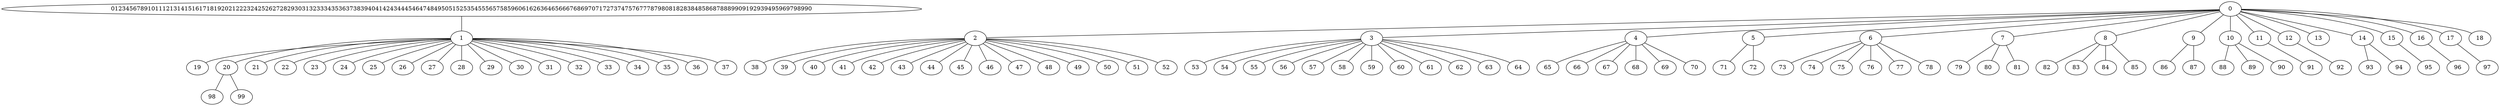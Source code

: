 graph G {
01234567891011121314151617181920212223242526272829303132333435363738394041424344454647484950515253545556575859606162636465666768697071727374757677787980818283848586878889909192939495969798990 -- 1
0 -- 2
0 -- 3
0 -- 4
0 -- 5
0 -- 6
0 -- 7
0 -- 8
0 -- 9
0 -- 10
0 -- 11
0 -- 12
0 -- 13
0 -- 14
0 -- 15
0 -- 16
0 -- 17
0 -- 18
1 -- 19
1 -- 20
1 -- 21
1 -- 22
1 -- 23
1 -- 24
1 -- 25
1 -- 26
1 -- 27
1 -- 28
1 -- 29
1 -- 30
1 -- 31
1 -- 32
1 -- 33
1 -- 34
1 -- 35
1 -- 36
1 -- 37
2 -- 38
2 -- 39
2 -- 40
2 -- 41
2 -- 42
2 -- 43
2 -- 44
2 -- 45
2 -- 46
2 -- 47
2 -- 48
2 -- 49
2 -- 50
2 -- 51
2 -- 52
3 -- 53
3 -- 54
3 -- 55
3 -- 56
3 -- 57
3 -- 58
3 -- 59
3 -- 60
3 -- 61
3 -- 62
3 -- 63
3 -- 64
4 -- 65
4 -- 66
4 -- 67
4 -- 68
4 -- 69
4 -- 70
5 -- 71
5 -- 72
6 -- 73
6 -- 74
6 -- 75
6 -- 76
6 -- 77
6 -- 78
7 -- 79
7 -- 80
7 -- 81
8 -- 82
8 -- 83
8 -- 84
8 -- 85
9 -- 86
9 -- 87
10 -- 88
10 -- 89
10 -- 90
11 -- 91
12 -- 92
14 -- 93
14 -- 94
15 -- 95
16 -- 96
17 -- 97
20 -- 98
20 -- 99
}
